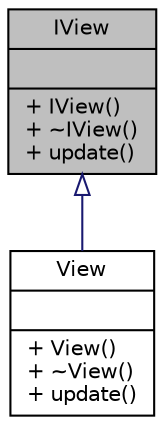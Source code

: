 digraph "IView"
{
 // LATEX_PDF_SIZE
  edge [fontname="Helvetica",fontsize="10",labelfontname="Helvetica",labelfontsize="10"];
  node [fontname="Helvetica",fontsize="10",shape=record];
  Node1 [label="{IView\n||+ IView()\l+ ~IView()\l+ update()\l}",height=0.2,width=0.4,color="black", fillcolor="grey75", style="filled", fontcolor="black",tooltip="Here is doing notifications."];
  Node1 -> Node2 [dir="back",color="midnightblue",fontsize="10",style="solid",arrowtail="onormal",fontname="Helvetica"];
  Node2 [label="{View\n||+ View()\l+ ~View()\l+ update()\l}",height=0.2,width=0.4,color="black", fillcolor="white", style="filled",URL="$class_view.html",tooltip=" "];
}
